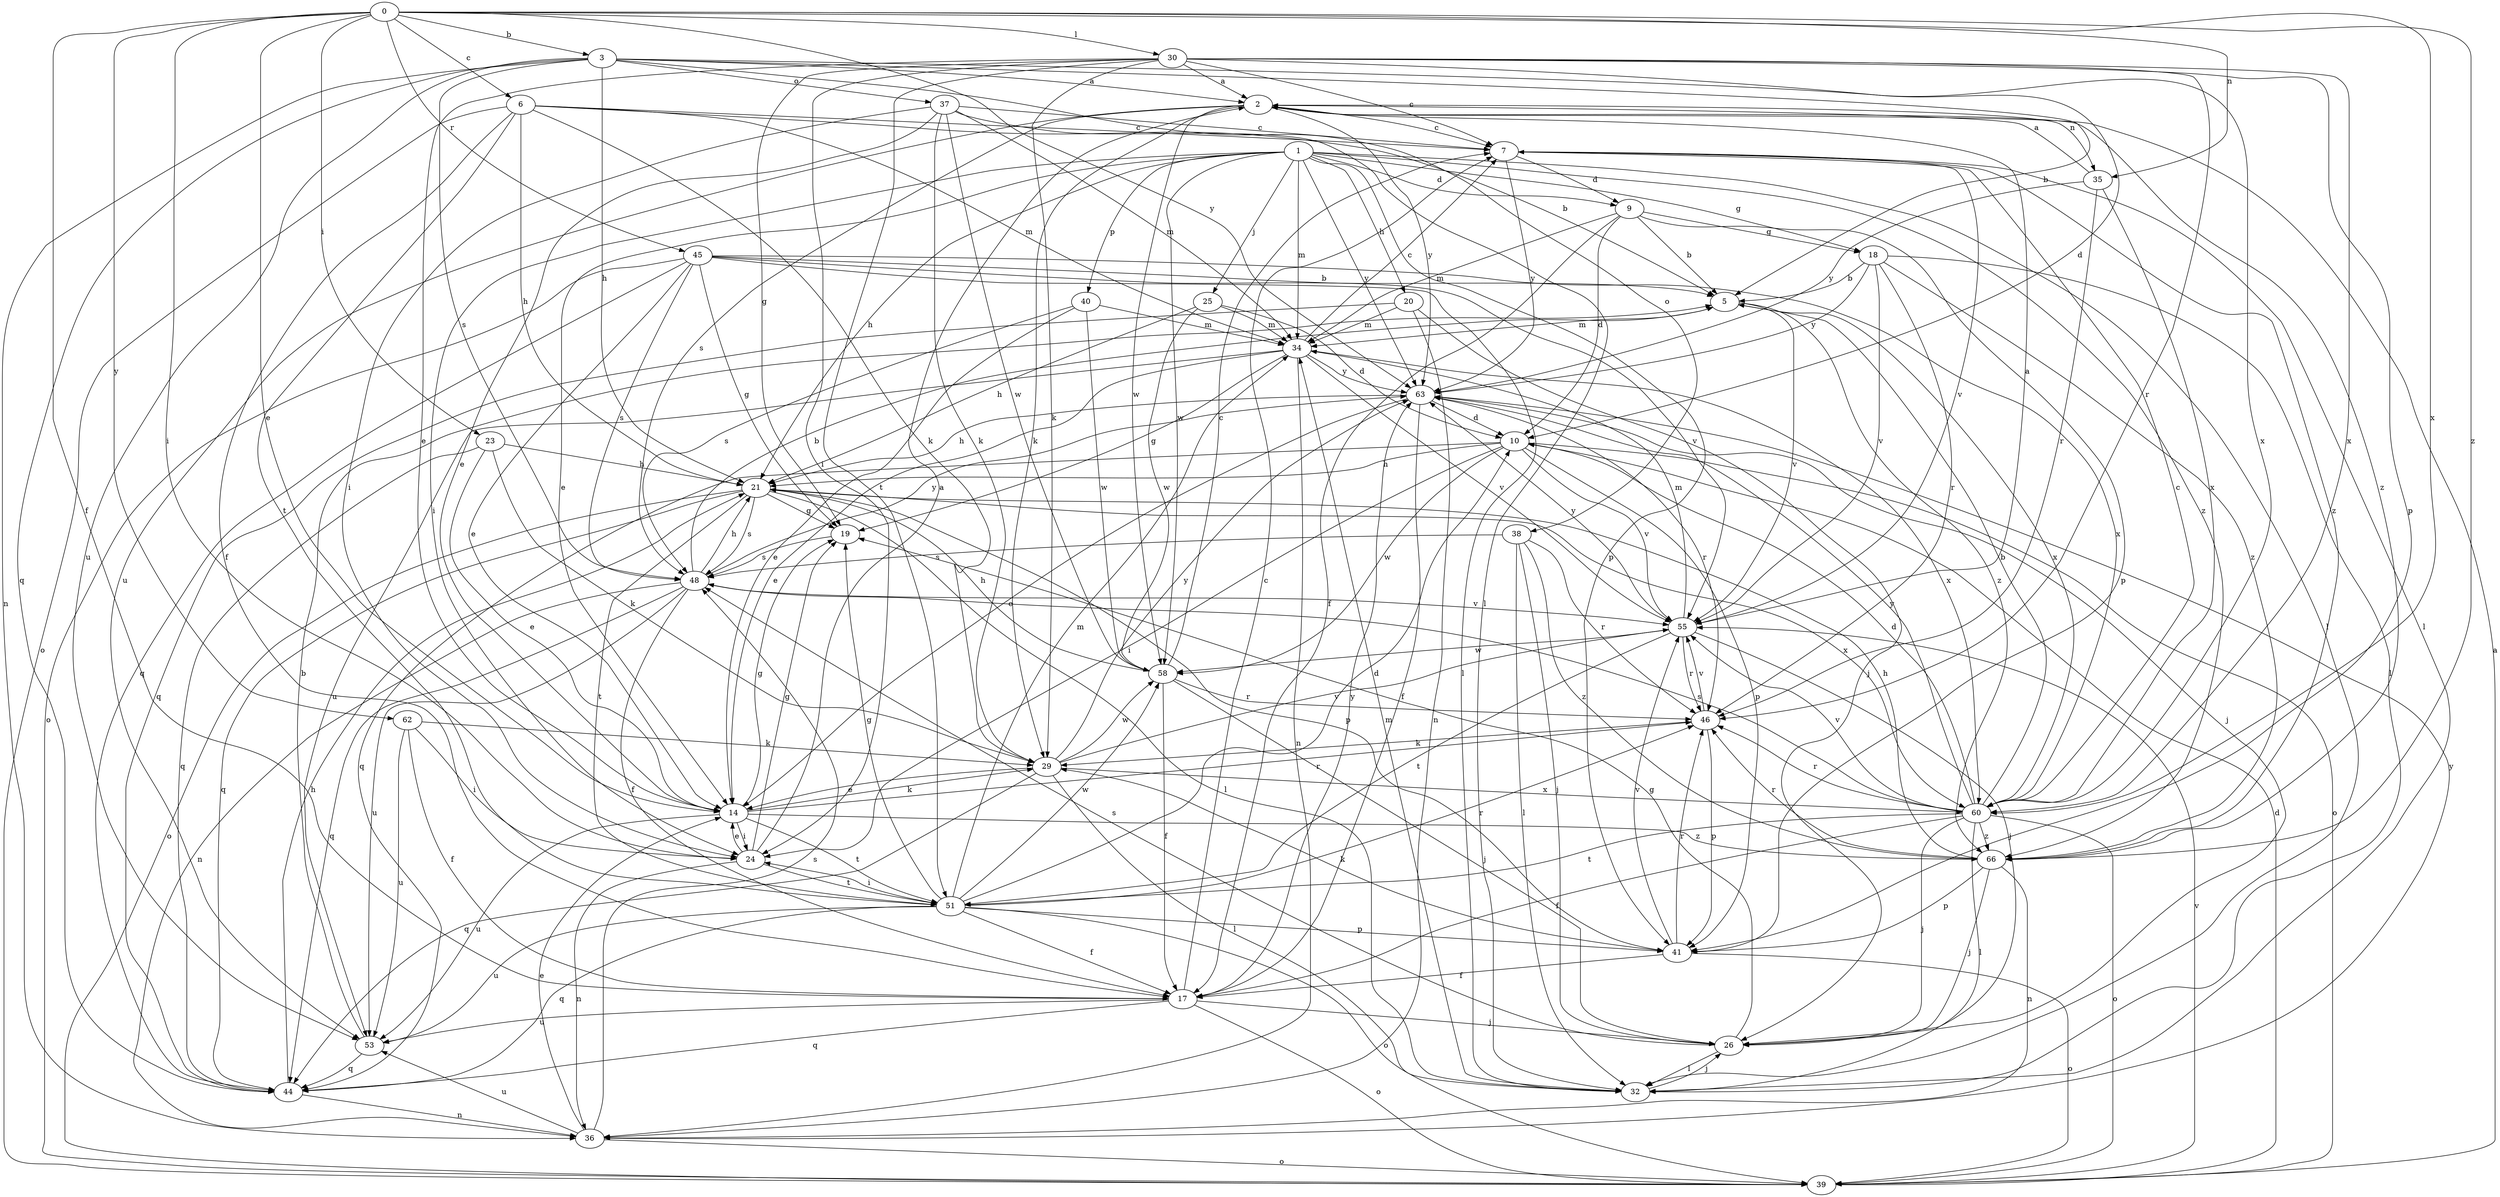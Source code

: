 strict digraph  {
0;
1;
2;
3;
5;
6;
7;
9;
10;
14;
17;
18;
19;
20;
21;
23;
24;
25;
26;
29;
30;
32;
34;
35;
36;
37;
38;
39;
40;
41;
44;
45;
46;
48;
51;
53;
55;
58;
60;
62;
63;
66;
0 -> 3  [label=b];
0 -> 6  [label=c];
0 -> 14  [label=e];
0 -> 17  [label=f];
0 -> 23  [label=i];
0 -> 24  [label=i];
0 -> 30  [label=l];
0 -> 35  [label=n];
0 -> 45  [label=r];
0 -> 60  [label=x];
0 -> 62  [label=y];
0 -> 63  [label=y];
0 -> 66  [label=z];
1 -> 9  [label=d];
1 -> 14  [label=e];
1 -> 18  [label=g];
1 -> 20  [label=h];
1 -> 21  [label=h];
1 -> 24  [label=i];
1 -> 25  [label=j];
1 -> 32  [label=l];
1 -> 34  [label=m];
1 -> 40  [label=p];
1 -> 41  [label=p];
1 -> 58  [label=w];
1 -> 63  [label=y];
1 -> 66  [label=z];
2 -> 7  [label=c];
2 -> 29  [label=k];
2 -> 35  [label=n];
2 -> 48  [label=s];
2 -> 53  [label=u];
2 -> 58  [label=w];
2 -> 63  [label=y];
2 -> 66  [label=z];
3 -> 2  [label=a];
3 -> 5  [label=b];
3 -> 21  [label=h];
3 -> 36  [label=n];
3 -> 37  [label=o];
3 -> 38  [label=o];
3 -> 44  [label=q];
3 -> 48  [label=s];
3 -> 53  [label=u];
3 -> 60  [label=x];
5 -> 34  [label=m];
5 -> 55  [label=v];
5 -> 60  [label=x];
5 -> 66  [label=z];
6 -> 5  [label=b];
6 -> 7  [label=c];
6 -> 17  [label=f];
6 -> 21  [label=h];
6 -> 29  [label=k];
6 -> 34  [label=m];
6 -> 39  [label=o];
6 -> 51  [label=t];
7 -> 9  [label=d];
7 -> 32  [label=l];
7 -> 55  [label=v];
7 -> 63  [label=y];
7 -> 66  [label=z];
9 -> 5  [label=b];
9 -> 10  [label=d];
9 -> 17  [label=f];
9 -> 18  [label=g];
9 -> 34  [label=m];
9 -> 41  [label=p];
10 -> 21  [label=h];
10 -> 24  [label=i];
10 -> 39  [label=o];
10 -> 41  [label=p];
10 -> 44  [label=q];
10 -> 55  [label=v];
10 -> 58  [label=w];
14 -> 19  [label=g];
14 -> 24  [label=i];
14 -> 29  [label=k];
14 -> 46  [label=r];
14 -> 51  [label=t];
14 -> 53  [label=u];
14 -> 66  [label=z];
17 -> 7  [label=c];
17 -> 26  [label=j];
17 -> 39  [label=o];
17 -> 44  [label=q];
17 -> 53  [label=u];
17 -> 63  [label=y];
18 -> 5  [label=b];
18 -> 32  [label=l];
18 -> 46  [label=r];
18 -> 55  [label=v];
18 -> 63  [label=y];
18 -> 66  [label=z];
19 -> 48  [label=s];
20 -> 26  [label=j];
20 -> 34  [label=m];
20 -> 36  [label=n];
20 -> 44  [label=q];
21 -> 19  [label=g];
21 -> 32  [label=l];
21 -> 39  [label=o];
21 -> 41  [label=p];
21 -> 44  [label=q];
21 -> 48  [label=s];
21 -> 51  [label=t];
21 -> 60  [label=x];
23 -> 14  [label=e];
23 -> 21  [label=h];
23 -> 29  [label=k];
23 -> 44  [label=q];
24 -> 2  [label=a];
24 -> 14  [label=e];
24 -> 19  [label=g];
24 -> 36  [label=n];
24 -> 51  [label=t];
25 -> 10  [label=d];
25 -> 21  [label=h];
25 -> 34  [label=m];
25 -> 58  [label=w];
26 -> 19  [label=g];
26 -> 32  [label=l];
26 -> 48  [label=s];
29 -> 14  [label=e];
29 -> 32  [label=l];
29 -> 44  [label=q];
29 -> 55  [label=v];
29 -> 58  [label=w];
29 -> 60  [label=x];
29 -> 63  [label=y];
30 -> 2  [label=a];
30 -> 7  [label=c];
30 -> 10  [label=d];
30 -> 14  [label=e];
30 -> 19  [label=g];
30 -> 24  [label=i];
30 -> 29  [label=k];
30 -> 41  [label=p];
30 -> 46  [label=r];
30 -> 51  [label=t];
30 -> 60  [label=x];
32 -> 26  [label=j];
32 -> 34  [label=m];
34 -> 7  [label=c];
34 -> 14  [label=e];
34 -> 19  [label=g];
34 -> 36  [label=n];
34 -> 53  [label=u];
34 -> 55  [label=v];
34 -> 60  [label=x];
34 -> 63  [label=y];
35 -> 2  [label=a];
35 -> 46  [label=r];
35 -> 60  [label=x];
35 -> 63  [label=y];
36 -> 14  [label=e];
36 -> 39  [label=o];
36 -> 48  [label=s];
36 -> 53  [label=u];
36 -> 63  [label=y];
37 -> 7  [label=c];
37 -> 14  [label=e];
37 -> 24  [label=i];
37 -> 29  [label=k];
37 -> 32  [label=l];
37 -> 34  [label=m];
37 -> 58  [label=w];
38 -> 26  [label=j];
38 -> 32  [label=l];
38 -> 46  [label=r];
38 -> 48  [label=s];
38 -> 66  [label=z];
39 -> 2  [label=a];
39 -> 10  [label=d];
39 -> 55  [label=v];
40 -> 14  [label=e];
40 -> 34  [label=m];
40 -> 48  [label=s];
40 -> 58  [label=w];
41 -> 17  [label=f];
41 -> 29  [label=k];
41 -> 39  [label=o];
41 -> 46  [label=r];
41 -> 55  [label=v];
44 -> 21  [label=h];
44 -> 36  [label=n];
45 -> 5  [label=b];
45 -> 14  [label=e];
45 -> 19  [label=g];
45 -> 32  [label=l];
45 -> 39  [label=o];
45 -> 44  [label=q];
45 -> 48  [label=s];
45 -> 55  [label=v];
45 -> 60  [label=x];
46 -> 29  [label=k];
46 -> 41  [label=p];
46 -> 55  [label=v];
48 -> 5  [label=b];
48 -> 17  [label=f];
48 -> 21  [label=h];
48 -> 36  [label=n];
48 -> 44  [label=q];
48 -> 53  [label=u];
48 -> 55  [label=v];
48 -> 63  [label=y];
51 -> 10  [label=d];
51 -> 17  [label=f];
51 -> 19  [label=g];
51 -> 24  [label=i];
51 -> 34  [label=m];
51 -> 39  [label=o];
51 -> 41  [label=p];
51 -> 44  [label=q];
51 -> 46  [label=r];
51 -> 53  [label=u];
51 -> 58  [label=w];
53 -> 5  [label=b];
53 -> 44  [label=q];
55 -> 2  [label=a];
55 -> 26  [label=j];
55 -> 34  [label=m];
55 -> 46  [label=r];
55 -> 51  [label=t];
55 -> 58  [label=w];
55 -> 63  [label=y];
58 -> 7  [label=c];
58 -> 17  [label=f];
58 -> 21  [label=h];
58 -> 26  [label=j];
58 -> 46  [label=r];
60 -> 5  [label=b];
60 -> 7  [label=c];
60 -> 10  [label=d];
60 -> 17  [label=f];
60 -> 26  [label=j];
60 -> 32  [label=l];
60 -> 39  [label=o];
60 -> 46  [label=r];
60 -> 48  [label=s];
60 -> 51  [label=t];
60 -> 55  [label=v];
60 -> 63  [label=y];
60 -> 66  [label=z];
62 -> 17  [label=f];
62 -> 24  [label=i];
62 -> 29  [label=k];
62 -> 53  [label=u];
63 -> 10  [label=d];
63 -> 14  [label=e];
63 -> 17  [label=f];
63 -> 21  [label=h];
63 -> 26  [label=j];
63 -> 46  [label=r];
66 -> 21  [label=h];
66 -> 26  [label=j];
66 -> 36  [label=n];
66 -> 41  [label=p];
66 -> 46  [label=r];
}
